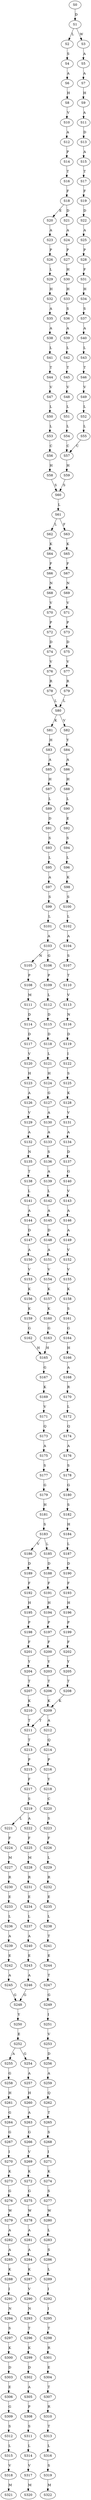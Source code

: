 strict digraph  {
	S0 -> S1 [ label = D ];
	S1 -> S2 [ label = L ];
	S1 -> S3 [ label = W ];
	S2 -> S4 [ label = S ];
	S3 -> S5 [ label = A ];
	S4 -> S6 [ label = A ];
	S5 -> S7 [ label = A ];
	S6 -> S8 [ label = H ];
	S7 -> S9 [ label = H ];
	S8 -> S10 [ label = V ];
	S9 -> S11 [ label = A ];
	S10 -> S12 [ label = A ];
	S11 -> S13 [ label = D ];
	S12 -> S14 [ label = P ];
	S13 -> S15 [ label = A ];
	S14 -> S16 [ label = T ];
	S15 -> S17 [ label = T ];
	S16 -> S18 [ label = F ];
	S17 -> S19 [ label = F ];
	S18 -> S20 [ label = E ];
	S18 -> S21 [ label = D ];
	S19 -> S22 [ label = D ];
	S20 -> S23 [ label = A ];
	S21 -> S24 [ label = A ];
	S22 -> S25 [ label = A ];
	S23 -> S26 [ label = P ];
	S24 -> S27 [ label = P ];
	S25 -> S28 [ label = P ];
	S26 -> S29 [ label = L ];
	S27 -> S30 [ label = H ];
	S28 -> S31 [ label = F ];
	S29 -> S32 [ label = H ];
	S30 -> S33 [ label = H ];
	S31 -> S34 [ label = H ];
	S32 -> S35 [ label = A ];
	S33 -> S36 [ label = S ];
	S34 -> S37 [ label = S ];
	S35 -> S38 [ label = A ];
	S36 -> S39 [ label = A ];
	S37 -> S40 [ label = A ];
	S38 -> S41 [ label = L ];
	S39 -> S42 [ label = L ];
	S40 -> S43 [ label = L ];
	S41 -> S44 [ label = T ];
	S42 -> S45 [ label = T ];
	S43 -> S46 [ label = T ];
	S44 -> S47 [ label = V ];
	S45 -> S48 [ label = V ];
	S46 -> S49 [ label = V ];
	S47 -> S50 [ label = L ];
	S48 -> S51 [ label = L ];
	S49 -> S52 [ label = L ];
	S50 -> S53 [ label = L ];
	S51 -> S54 [ label = L ];
	S52 -> S55 [ label = L ];
	S53 -> S56 [ label = C ];
	S54 -> S57 [ label = C ];
	S55 -> S57 [ label = C ];
	S56 -> S58 [ label = H ];
	S57 -> S59 [ label = H ];
	S58 -> S60 [ label = S ];
	S59 -> S60 [ label = S ];
	S60 -> S61 [ label = L ];
	S61 -> S62 [ label = L ];
	S61 -> S63 [ label = F ];
	S62 -> S64 [ label = K ];
	S63 -> S65 [ label = K ];
	S64 -> S66 [ label = F ];
	S65 -> S67 [ label = F ];
	S66 -> S68 [ label = N ];
	S67 -> S69 [ label = N ];
	S68 -> S70 [ label = V ];
	S69 -> S71 [ label = V ];
	S70 -> S72 [ label = P ];
	S71 -> S73 [ label = P ];
	S72 -> S74 [ label = D ];
	S73 -> S75 [ label = D ];
	S74 -> S76 [ label = V ];
	S75 -> S77 [ label = V ];
	S76 -> S78 [ label = R ];
	S77 -> S79 [ label = R ];
	S78 -> S80 [ label = L ];
	S79 -> S80 [ label = L ];
	S80 -> S81 [ label = K ];
	S80 -> S82 [ label = V ];
	S81 -> S83 [ label = H ];
	S82 -> S84 [ label = Y ];
	S83 -> S85 [ label = A ];
	S84 -> S86 [ label = A ];
	S85 -> S87 [ label = H ];
	S86 -> S88 [ label = H ];
	S87 -> S89 [ label = L ];
	S88 -> S90 [ label = L ];
	S89 -> S91 [ label = D ];
	S90 -> S92 [ label = E ];
	S91 -> S93 [ label = S ];
	S92 -> S94 [ label = S ];
	S93 -> S95 [ label = L ];
	S94 -> S96 [ label = L ];
	S95 -> S97 [ label = A ];
	S96 -> S98 [ label = K ];
	S97 -> S99 [ label = S ];
	S98 -> S100 [ label = S ];
	S99 -> S101 [ label = L ];
	S100 -> S102 [ label = L ];
	S101 -> S103 [ label = A ];
	S102 -> S104 [ label = A ];
	S103 -> S105 [ label = N ];
	S103 -> S106 [ label = G ];
	S104 -> S107 [ label = S ];
	S105 -> S108 [ label = P ];
	S106 -> S109 [ label = P ];
	S107 -> S110 [ label = T ];
	S108 -> S111 [ label = M ];
	S109 -> S112 [ label = L ];
	S110 -> S113 [ label = V ];
	S111 -> S114 [ label = D ];
	S112 -> S115 [ label = D ];
	S113 -> S116 [ label = N ];
	S114 -> S117 [ label = D ];
	S115 -> S118 [ label = D ];
	S116 -> S119 [ label = D ];
	S117 -> S120 [ label = V ];
	S118 -> S121 [ label = L ];
	S119 -> S122 [ label = I ];
	S120 -> S123 [ label = H ];
	S121 -> S124 [ label = H ];
	S122 -> S125 [ label = S ];
	S123 -> S126 [ label = A ];
	S124 -> S127 [ label = G ];
	S125 -> S128 [ label = K ];
	S126 -> S129 [ label = V ];
	S127 -> S130 [ label = A ];
	S128 -> S131 [ label = V ];
	S129 -> S132 [ label = A ];
	S130 -> S133 [ label = A ];
	S131 -> S134 [ label = A ];
	S132 -> S135 [ label = N ];
	S133 -> S136 [ label = S ];
	S134 -> S137 [ label = D ];
	S135 -> S138 [ label = T ];
	S136 -> S139 [ label = A ];
	S137 -> S140 [ label = G ];
	S138 -> S141 [ label = L ];
	S139 -> S142 [ label = L ];
	S140 -> S143 [ label = V ];
	S141 -> S144 [ label = A ];
	S142 -> S145 [ label = A ];
	S143 -> S146 [ label = A ];
	S144 -> S147 [ label = D ];
	S145 -> S148 [ label = D ];
	S146 -> S149 [ label = A ];
	S147 -> S150 [ label = A ];
	S148 -> S151 [ label = A ];
	S149 -> S152 [ label = V ];
	S150 -> S153 [ label = V ];
	S151 -> S154 [ label = V ];
	S152 -> S155 [ label = V ];
	S153 -> S156 [ label = K ];
	S154 -> S157 [ label = K ];
	S155 -> S158 [ label = K ];
	S156 -> S159 [ label = K ];
	S157 -> S160 [ label = K ];
	S158 -> S161 [ label = S ];
	S159 -> S162 [ label = G ];
	S160 -> S163 [ label = G ];
	S161 -> S164 [ label = G ];
	S162 -> S165 [ label = H ];
	S163 -> S165 [ label = H ];
	S164 -> S166 [ label = H ];
	S165 -> S167 [ label = G ];
	S166 -> S168 [ label = A ];
	S167 -> S169 [ label = K ];
	S168 -> S170 [ label = R ];
	S169 -> S171 [ label = V ];
	S170 -> S172 [ label = L ];
	S171 -> S173 [ label = Q ];
	S172 -> S174 [ label = Q ];
	S173 -> S175 [ label = A ];
	S174 -> S176 [ label = A ];
	S175 -> S177 [ label = S ];
	S176 -> S178 [ label = S ];
	S177 -> S179 [ label = G ];
	S178 -> S180 [ label = G ];
	S179 -> S181 [ label = H ];
	S180 -> S182 [ label = S ];
	S181 -> S183 [ label = S ];
	S182 -> S184 [ label = H ];
	S183 -> S185 [ label = L ];
	S183 -> S186 [ label = V ];
	S184 -> S187 [ label = L ];
	S185 -> S188 [ label = D ];
	S186 -> S189 [ label = D ];
	S187 -> S190 [ label = D ];
	S188 -> S191 [ label = F ];
	S189 -> S192 [ label = F ];
	S190 -> S193 [ label = F ];
	S191 -> S194 [ label = H ];
	S192 -> S195 [ label = H ];
	S193 -> S196 [ label = H ];
	S194 -> S197 [ label = P ];
	S195 -> S198 [ label = P ];
	S196 -> S199 [ label = P ];
	S197 -> S200 [ label = F ];
	S198 -> S201 [ label = F ];
	S199 -> S202 [ label = F ];
	S200 -> S203 [ label = Y ];
	S201 -> S204 [ label = Y ];
	S202 -> S205 [ label = Y ];
	S203 -> S206 [ label = T ];
	S204 -> S207 [ label = T ];
	S205 -> S208 [ label = T ];
	S206 -> S209 [ label = K ];
	S207 -> S210 [ label = K ];
	S208 -> S209 [ label = K ];
	S209 -> S211 [ label = T ];
	S209 -> S212 [ label = A ];
	S210 -> S211 [ label = T ];
	S211 -> S213 [ label = T ];
	S212 -> S214 [ label = Q ];
	S213 -> S215 [ label = P ];
	S214 -> S216 [ label = P ];
	S215 -> S217 [ label = F ];
	S216 -> S218 [ label = Y ];
	S217 -> S219 [ label = S ];
	S218 -> S220 [ label = C ];
	S219 -> S221 [ label = L ];
	S219 -> S222 [ label = A ];
	S220 -> S223 [ label = S ];
	S221 -> S224 [ label = F ];
	S222 -> S225 [ label = F ];
	S223 -> S226 [ label = F ];
	S224 -> S227 [ label = M ];
	S225 -> S228 [ label = M ];
	S226 -> S229 [ label = L ];
	S227 -> S230 [ label = R ];
	S228 -> S231 [ label = R ];
	S229 -> S232 [ label = R ];
	S230 -> S233 [ label = E ];
	S231 -> S234 [ label = E ];
	S232 -> S235 [ label = E ];
	S233 -> S236 [ label = L ];
	S234 -> S237 [ label = L ];
	S235 -> S238 [ label = L ];
	S236 -> S239 [ label = A ];
	S237 -> S240 [ label = A ];
	S238 -> S241 [ label = T ];
	S239 -> S242 [ label = E ];
	S240 -> S243 [ label = E ];
	S241 -> S244 [ label = E ];
	S242 -> S245 [ label = A ];
	S243 -> S246 [ label = A ];
	S244 -> S247 [ label = T ];
	S245 -> S248 [ label = G ];
	S246 -> S248 [ label = G ];
	S247 -> S249 [ label = G ];
	S248 -> S250 [ label = Y ];
	S249 -> S251 [ label = I ];
	S250 -> S252 [ label = E ];
	S251 -> S253 [ label = V ];
	S252 -> S254 [ label = G ];
	S252 -> S255 [ label = A ];
	S253 -> S256 [ label = D ];
	S254 -> S257 [ label = A ];
	S255 -> S258 [ label = G ];
	S256 -> S259 [ label = A ];
	S257 -> S260 [ label = H ];
	S258 -> S261 [ label = H ];
	S259 -> S262 [ label = Q ];
	S260 -> S263 [ label = A ];
	S261 -> S264 [ label = G ];
	S262 -> S265 [ label = T ];
	S263 -> S266 [ label = G ];
	S264 -> S267 [ label = G ];
	S265 -> S268 [ label = S ];
	S266 -> S269 [ label = V ];
	S267 -> S270 [ label = I ];
	S268 -> S271 [ label = I ];
	S269 -> S272 [ label = K ];
	S270 -> S273 [ label = K ];
	S271 -> S274 [ label = K ];
	S272 -> S275 [ label = G ];
	S273 -> S276 [ label = G ];
	S274 -> S277 [ label = S ];
	S275 -> S278 [ label = W ];
	S276 -> S279 [ label = W ];
	S277 -> S280 [ label = W ];
	S278 -> S281 [ label = A ];
	S279 -> S282 [ label = A ];
	S280 -> S283 [ label = L ];
	S281 -> S284 [ label = A ];
	S282 -> S285 [ label = A ];
	S283 -> S286 [ label = S ];
	S284 -> S287 [ label = K ];
	S285 -> S288 [ label = K ];
	S286 -> S289 [ label = L ];
	S287 -> S290 [ label = V ];
	S288 -> S291 [ label = I ];
	S289 -> S292 [ label = I ];
	S290 -> S293 [ label = N ];
	S291 -> S294 [ label = N ];
	S292 -> S295 [ label = I ];
	S293 -> S296 [ label = T ];
	S294 -> S297 [ label = S ];
	S295 -> S298 [ label = T ];
	S296 -> S299 [ label = K ];
	S297 -> S300 [ label = K ];
	S298 -> S301 [ label = R ];
	S299 -> S302 [ label = D ];
	S300 -> S303 [ label = D ];
	S301 -> S304 [ label = E ];
	S302 -> S305 [ label = A ];
	S303 -> S306 [ label = E ];
	S304 -> S307 [ label = T ];
	S305 -> S308 [ label = P ];
	S306 -> S309 [ label = G ];
	S307 -> S310 [ label = R ];
	S308 -> S311 [ label = S ];
	S309 -> S312 [ label = S ];
	S310 -> S313 [ label = T ];
	S311 -> S314 [ label = L ];
	S312 -> S315 [ label = L ];
	S313 -> S316 [ label = L ];
	S314 -> S317 [ label = V ];
	S315 -> S318 [ label = V ];
	S316 -> S319 [ label = S ];
	S317 -> S320 [ label = M ];
	S318 -> S321 [ label = M ];
	S319 -> S322 [ label = M ];
}
